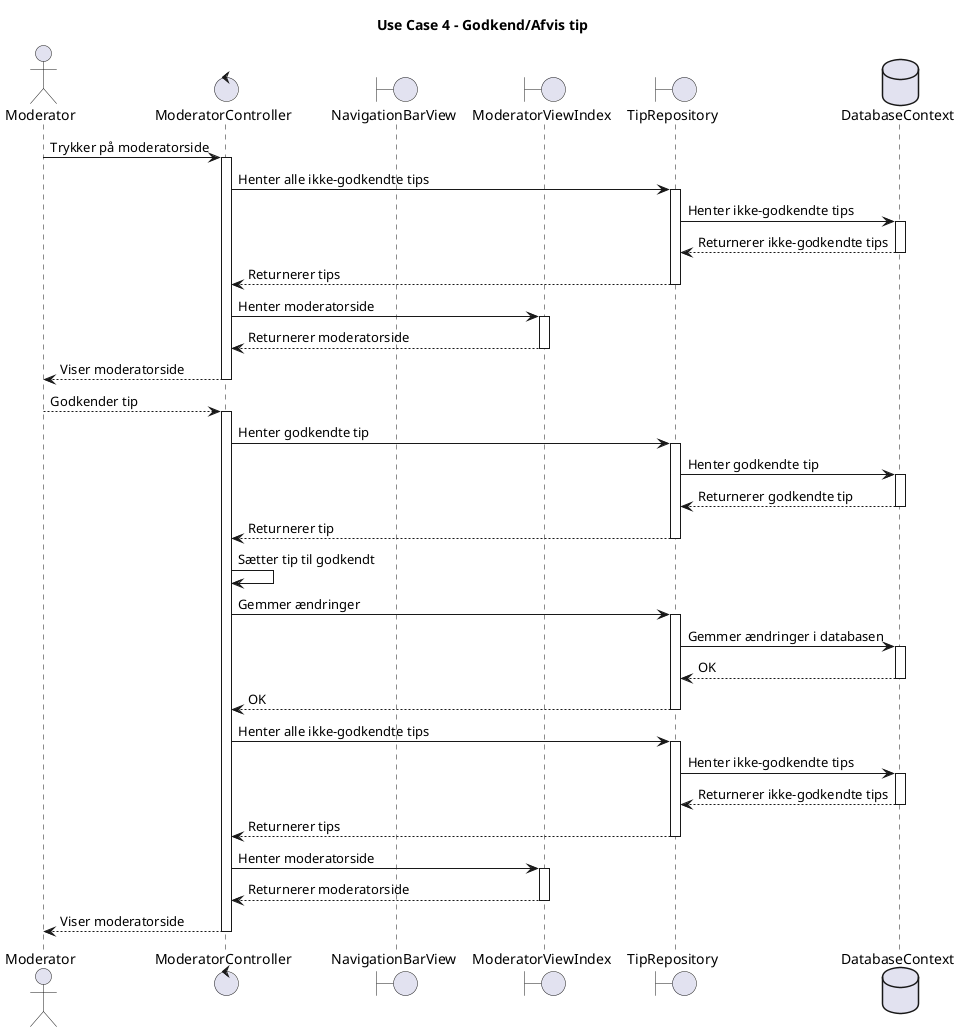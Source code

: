 @startuml

title Use Case 4 - Godkend/Afvis tip

actor       Moderator       as mod
control       ModeratorController       as modcont
boundary       NavigationBarView       as navbar
boundary       ModeratorViewIndex       as modindex
boundary       TipRepository       as tipsrepo
database       DatabaseContext       as db

mod -> modcont: Trykker på moderatorside

Activate modcont
modcont -> tipsrepo: Henter alle ikke-godkendte tips

Activate tipsrepo
tipsrepo -> db: Henter ikke-godkendte tips

Activate db
db --> tipsrepo: Returnerer ikke-godkendte tips
Deactivate db

tipsrepo --> modcont: Returnerer tips
Deactivate tipsrepo

modcont -> modindex: Henter moderatorside

Activate modindex
modindex --> modcont: Returnerer moderatorside
Deactivate modindex

modcont --> mod: Viser moderatorside
Deactivate modcont


mod --> modcont: Godkender tip

Activate modcont
modcont -> tipsrepo: Henter godkendte tip

Activate tipsrepo
tipsrepo -> db: Henter godkendte tip

Activate db
db --> tipsrepo: Returnerer godkendte tip
Deactivate db

tipsrepo --> modcont: Returnerer tip
Deactivate tipsrepo

modcont -> modcont : Sætter tip til godkendt
modcont -> tipsrepo: Gemmer ændringer

Activate tipsrepo
tipsrepo -> db: Gemmer ændringer i databasen

Activate db
db --> tipsrepo: OK
Deactivate db

tipsrepo --> modcont: OK
Deactivate tipsrepo

modcont -> tipsrepo: Henter alle ikke-godkendte tips

Activate tipsrepo
tipsrepo -> db: Henter ikke-godkendte tips

Activate db
db --> tipsrepo: Returnerer ikke-godkendte tips
Deactivate db

tipsrepo --> modcont: Returnerer tips
Deactivate tipsrepo

modcont -> modindex: Henter moderatorside

Activate modindex
modindex --> modcont: Returnerer moderatorside
Deactivate modindex

modcont --> mod: Viser moderatorside
Deactivate modcont




@enduml
